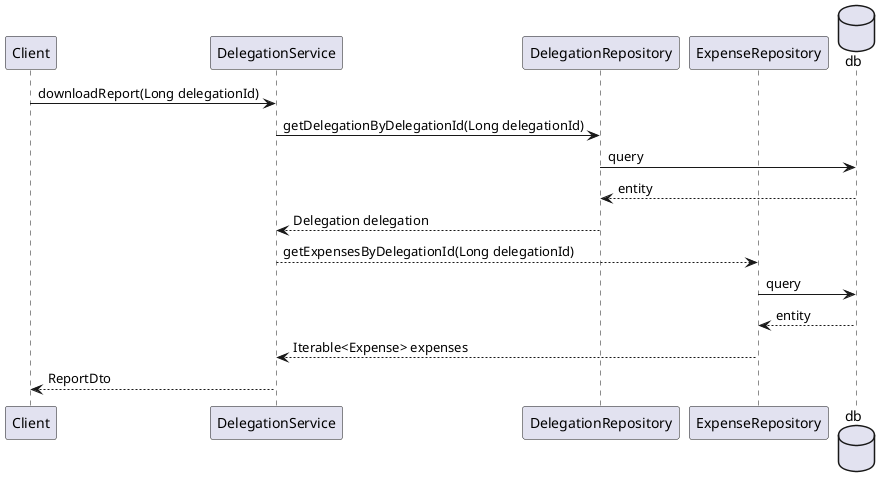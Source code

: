 @startuml DelegationReport
Client->DelegationService:downloadReport(Long delegationId)
DelegationService->DelegationRepository:getDelegationByDelegationId(Long delegationId)
database db
DelegationRepository->db:query
db-->DelegationRepository:entity
DelegationRepository-->DelegationService:Delegation delegation
DelegationService-->ExpenseRepository:getExpensesByDelegationId(Long delegationId)
database db
ExpenseRepository->db:query
db-->ExpenseRepository:entity
ExpenseRepository-->DelegationService:Iterable<Expense> expenses
DelegationService-->Client:ReportDto
@enduml